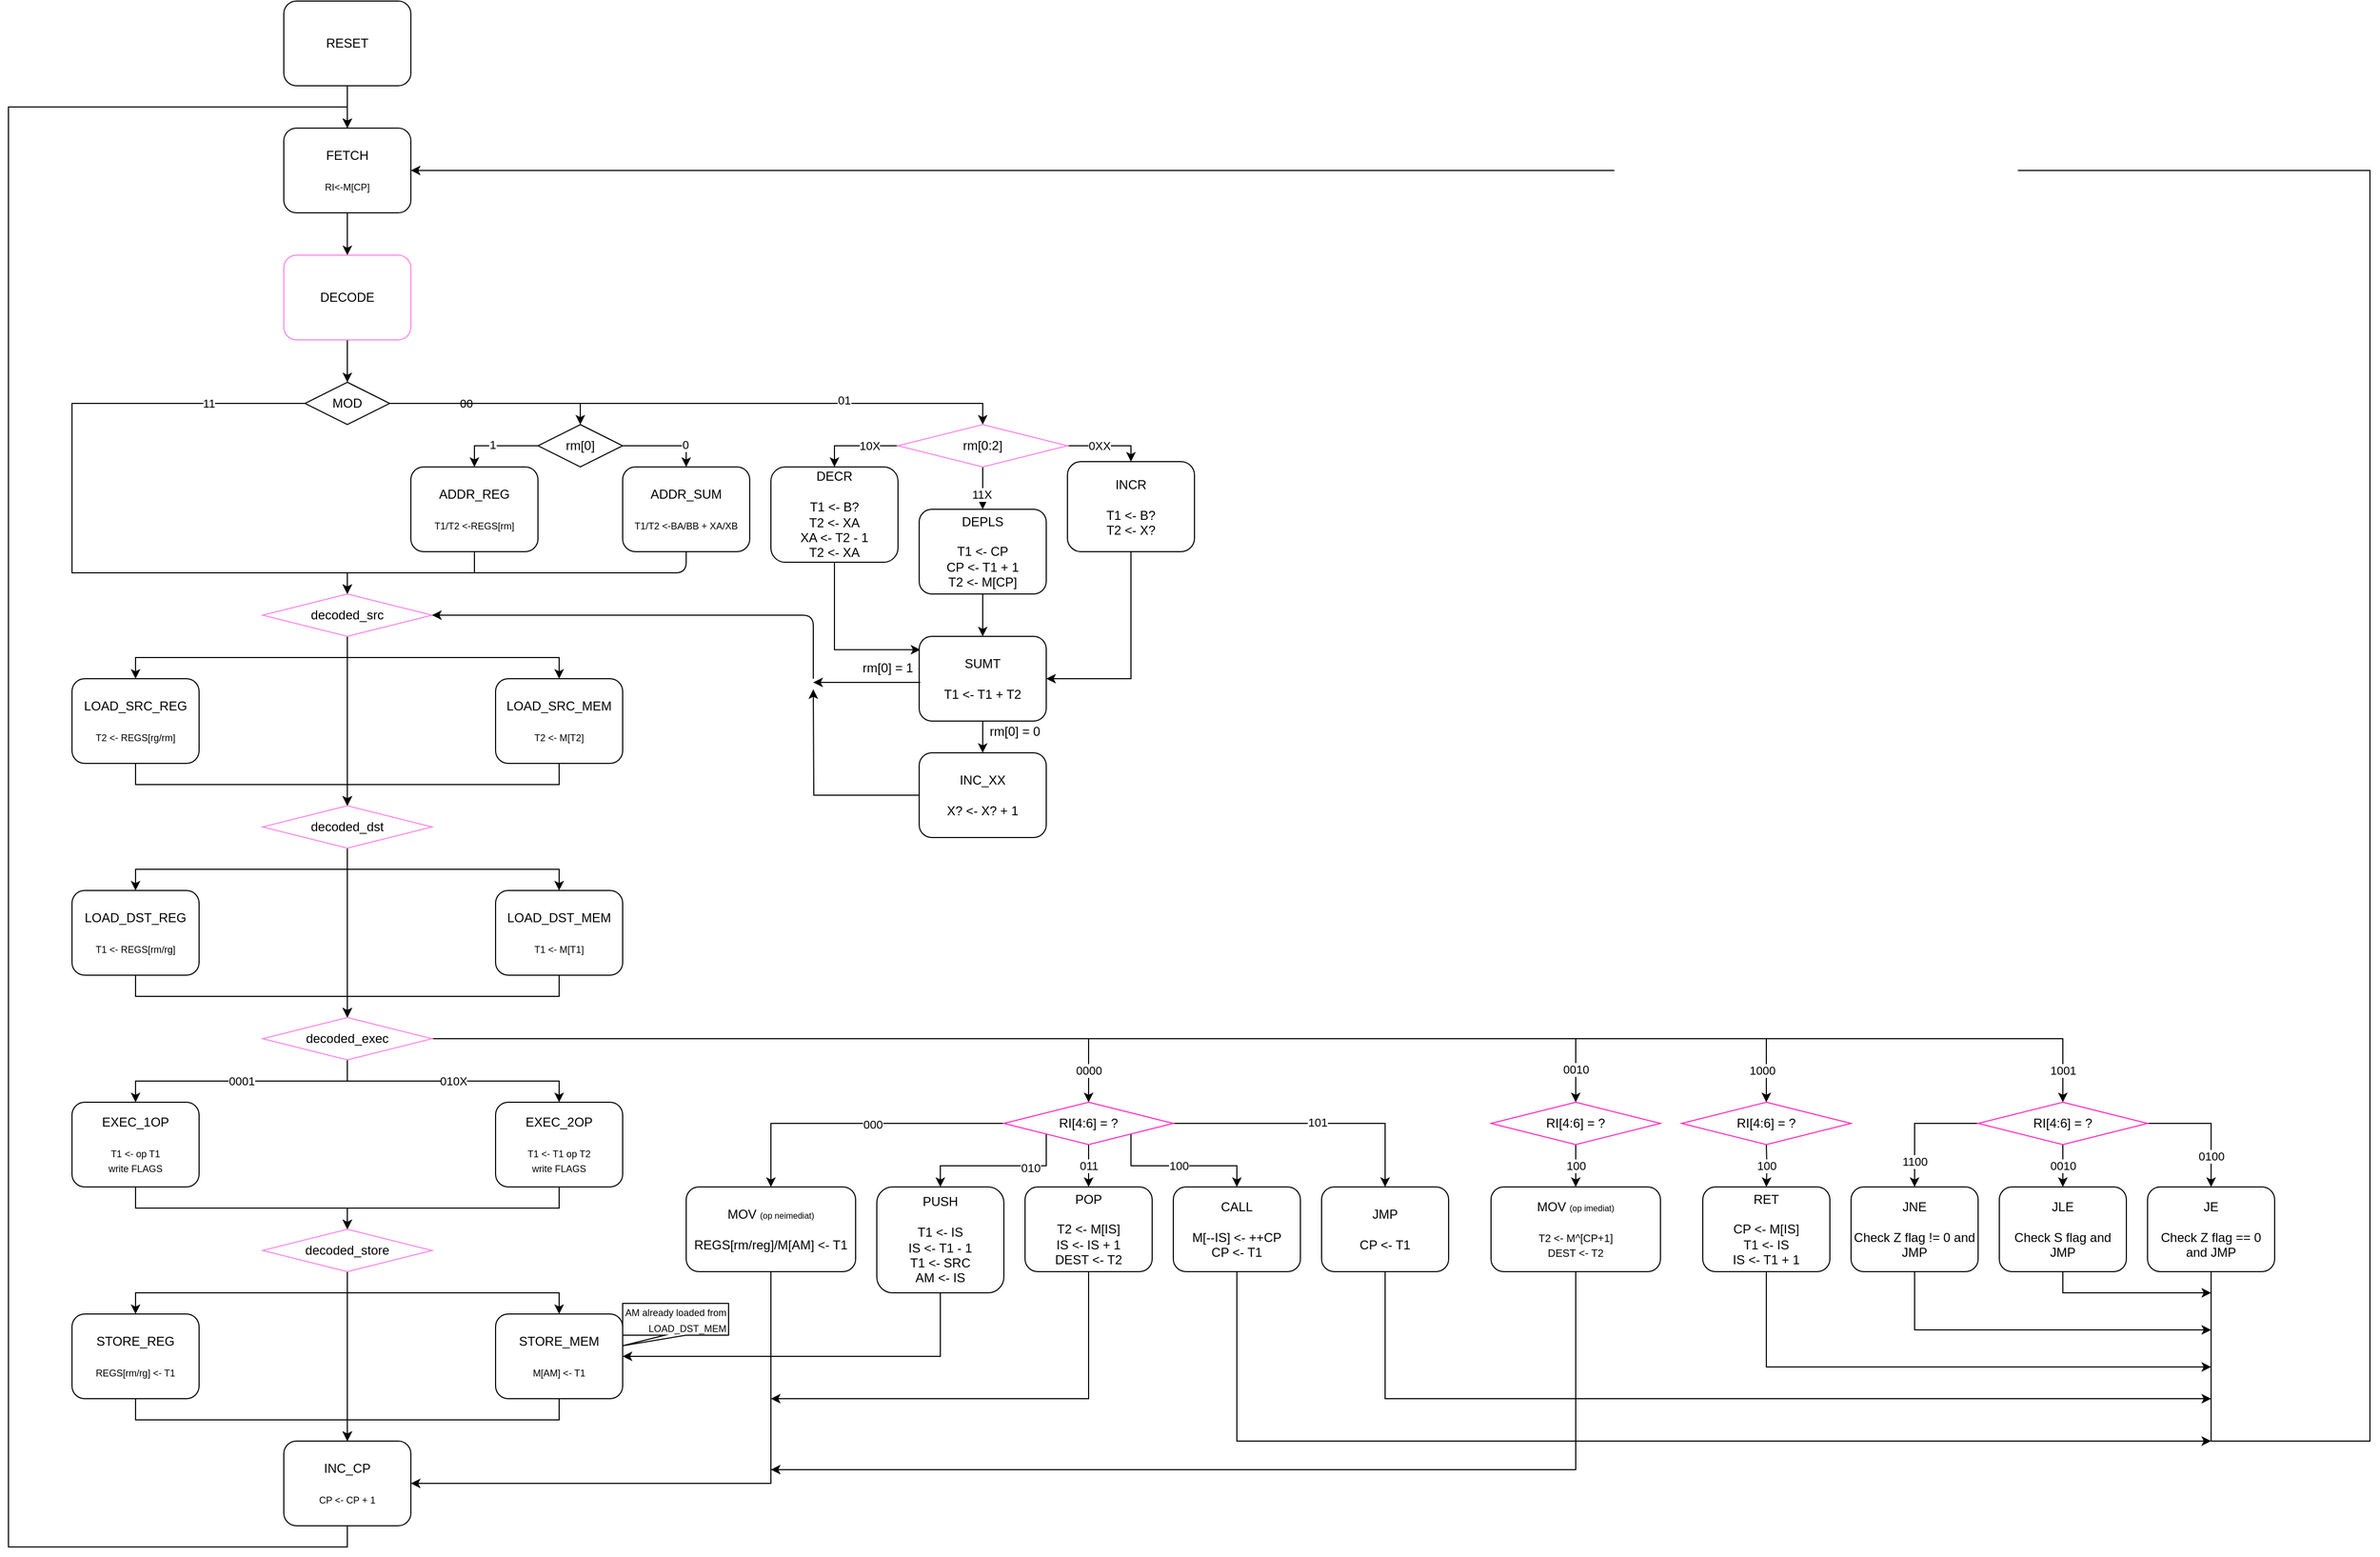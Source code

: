 <mxfile version="13.10.0" type="embed">
    <diagram id="VAak4zVuxn0rO6DeIEPW" name="Page-1">
        <mxGraphModel dx="723" dy="764" grid="1" gridSize="10" guides="1" tooltips="1" connect="1" arrows="1" fold="1" page="1" pageScale="1" pageWidth="2336" pageHeight="1654" background="none" math="0" shadow="0">
            <root>
                <mxCell id="0"/>
                <mxCell id="1" parent="0"/>
                <mxCell id="iAYCXvHIWAFckB1Etig7-43" style="edgeStyle=orthogonalEdgeStyle;rounded=0;orthogonalLoop=1;jettySize=auto;html=1;entryX=0.5;entryY=0;entryDx=0;entryDy=0;" parent="1" source="iAYCXvHIWAFckB1Etig7-1" target="iAYCXvHIWAFckB1Etig7-2" edge="1">
                    <mxGeometry relative="1" as="geometry"/>
                </mxCell>
                <mxCell id="iAYCXvHIWAFckB1Etig7-1" value="RESET" style="rounded=1;whiteSpace=wrap;html=1;" parent="1" vertex="1">
                    <mxGeometry x="300" y="40" width="120" height="80" as="geometry"/>
                </mxCell>
                <mxCell id="iAYCXvHIWAFckB1Etig7-44" style="edgeStyle=orthogonalEdgeStyle;rounded=0;orthogonalLoop=1;jettySize=auto;html=1;exitX=0.5;exitY=1;exitDx=0;exitDy=0;entryX=0.5;entryY=0;entryDx=0;entryDy=0;" parent="1" source="iAYCXvHIWAFckB1Etig7-2" target="iAYCXvHIWAFckB1Etig7-4" edge="1">
                    <mxGeometry relative="1" as="geometry"/>
                </mxCell>
                <mxCell id="iAYCXvHIWAFckB1Etig7-2" value="FETCH&lt;br&gt;&lt;br&gt;&lt;font style=&quot;font-size: 9px&quot;&gt;RI&amp;lt;-M[CP]&lt;/font&gt;" style="rounded=1;whiteSpace=wrap;html=1;" parent="1" vertex="1">
                    <mxGeometry x="300" y="160" width="120" height="80" as="geometry"/>
                </mxCell>
                <mxCell id="iAYCXvHIWAFckB1Etig7-13" style="edgeStyle=orthogonalEdgeStyle;rounded=0;orthogonalLoop=1;jettySize=auto;html=1;entryX=0.5;entryY=0;entryDx=0;entryDy=0;" parent="1" source="iAYCXvHIWAFckB1Etig7-4" target="iAYCXvHIWAFckB1Etig7-9" edge="1">
                    <mxGeometry relative="1" as="geometry"/>
                </mxCell>
                <mxCell id="iAYCXvHIWAFckB1Etig7-4" value="DECODE" style="rounded=1;whiteSpace=wrap;html=1;strokeColor=#FF82E7;" parent="1" vertex="1">
                    <mxGeometry x="300" y="280" width="120" height="80" as="geometry"/>
                </mxCell>
                <mxCell id="iAYCXvHIWAFckB1Etig7-23" style="edgeStyle=orthogonalEdgeStyle;rounded=0;orthogonalLoop=1;jettySize=auto;html=1;" parent="1" source="iAYCXvHIWAFckB1Etig7-7" edge="1">
                    <mxGeometry relative="1" as="geometry">
                        <mxPoint x="360" y="600" as="targetPoint"/>
                        <Array as="points">
                            <mxPoint x="480" y="580"/>
                        </Array>
                    </mxGeometry>
                </mxCell>
                <mxCell id="iAYCXvHIWAFckB1Etig7-7" value="ADDR_REG&lt;br&gt;&lt;br&gt;&lt;font style=&quot;font-size: 9px&quot;&gt;T1/T2 &amp;lt;-REGS[rm]&lt;/font&gt;" style="rounded=1;whiteSpace=wrap;html=1;" parent="1" vertex="1">
                    <mxGeometry x="420" y="480" width="120" height="80" as="geometry"/>
                </mxCell>
                <mxCell id="iAYCXvHIWAFckB1Etig7-8" value="ADDR_SUM&lt;br&gt;&lt;br&gt;&lt;span style=&quot;font-size: 9px&quot;&gt;T1/T2 &amp;lt;-BA/BB + XA/XB&lt;/span&gt;" style="rounded=1;whiteSpace=wrap;html=1;" parent="1" vertex="1">
                    <mxGeometry x="620" y="480" width="120" height="80" as="geometry"/>
                </mxCell>
                <mxCell id="iAYCXvHIWAFckB1Etig7-11" style="edgeStyle=orthogonalEdgeStyle;rounded=0;orthogonalLoop=1;jettySize=auto;html=1;entryX=0.5;entryY=0;entryDx=0;entryDy=0;" parent="1" source="iAYCXvHIWAFckB1Etig7-9" target="iAYCXvHIWAFckB1Etig7-10" edge="1">
                    <mxGeometry relative="1" as="geometry"/>
                </mxCell>
                <mxCell id="iAYCXvHIWAFckB1Etig7-12" value="00" style="edgeLabel;html=1;align=center;verticalAlign=middle;resizable=0;points=[];" parent="iAYCXvHIWAFckB1Etig7-11" vertex="1" connectable="0">
                    <mxGeometry x="-0.28" y="-2" relative="1" as="geometry">
                        <mxPoint y="-2" as="offset"/>
                    </mxGeometry>
                </mxCell>
                <mxCell id="iAYCXvHIWAFckB1Etig7-19" style="edgeStyle=orthogonalEdgeStyle;rounded=0;orthogonalLoop=1;jettySize=auto;html=1;" parent="1" source="iAYCXvHIWAFckB1Etig7-9" edge="1">
                    <mxGeometry relative="1" as="geometry">
                        <mxPoint x="360" y="600" as="targetPoint"/>
                        <Array as="points">
                            <mxPoint x="100" y="420"/>
                            <mxPoint x="100" y="580"/>
                            <mxPoint x="360" y="580"/>
                        </Array>
                    </mxGeometry>
                </mxCell>
                <mxCell id="iAYCXvHIWAFckB1Etig7-26" value="11" style="edgeLabel;html=1;align=center;verticalAlign=middle;resizable=0;points=[];" parent="iAYCXvHIWAFckB1Etig7-19" vertex="1" connectable="0">
                    <mxGeometry x="-0.723" y="3" relative="1" as="geometry">
                        <mxPoint y="-3" as="offset"/>
                    </mxGeometry>
                </mxCell>
                <mxCell id="Hm8rbI-ClMYhHfi-btwp-1" style="edgeStyle=orthogonalEdgeStyle;rounded=0;orthogonalLoop=1;jettySize=auto;html=1;entryX=0.5;entryY=0;entryDx=0;entryDy=0;" parent="1" source="iAYCXvHIWAFckB1Etig7-9" target="Hm8rbI-ClMYhHfi-btwp-74" edge="1">
                    <mxGeometry relative="1" as="geometry">
                        <mxPoint x="900" y="480" as="targetPoint"/>
                        <Array as="points">
                            <mxPoint x="960" y="420"/>
                        </Array>
                    </mxGeometry>
                </mxCell>
                <mxCell id="Hm8rbI-ClMYhHfi-btwp-2" value="01" style="edgeLabel;html=1;align=center;verticalAlign=middle;resizable=0;points=[];" parent="Hm8rbI-ClMYhHfi-btwp-1" vertex="1" connectable="0">
                    <mxGeometry x="0.477" y="3" relative="1" as="geometry">
                        <mxPoint as="offset"/>
                    </mxGeometry>
                </mxCell>
                <mxCell id="iAYCXvHIWAFckB1Etig7-9" value="MOD" style="rhombus;whiteSpace=wrap;html=1;" parent="1" vertex="1">
                    <mxGeometry x="320" y="400" width="80" height="40" as="geometry"/>
                </mxCell>
                <mxCell id="iAYCXvHIWAFckB1Etig7-15" style="edgeStyle=orthogonalEdgeStyle;rounded=0;orthogonalLoop=1;jettySize=auto;html=1;entryX=0.5;entryY=0;entryDx=0;entryDy=0;" parent="1" source="iAYCXvHIWAFckB1Etig7-10" target="iAYCXvHIWAFckB1Etig7-7" edge="1">
                    <mxGeometry relative="1" as="geometry">
                        <Array as="points">
                            <mxPoint x="480" y="460"/>
                        </Array>
                    </mxGeometry>
                </mxCell>
                <mxCell id="iAYCXvHIWAFckB1Etig7-17" value="1" style="edgeLabel;html=1;align=center;verticalAlign=middle;resizable=0;points=[];" parent="iAYCXvHIWAFckB1Etig7-15" vertex="1" connectable="0">
                    <mxGeometry x="0.092" y="-1" relative="1" as="geometry">
                        <mxPoint as="offset"/>
                    </mxGeometry>
                </mxCell>
                <mxCell id="iAYCXvHIWAFckB1Etig7-16" style="edgeStyle=orthogonalEdgeStyle;rounded=0;orthogonalLoop=1;jettySize=auto;html=1;" parent="1" source="iAYCXvHIWAFckB1Etig7-10" target="iAYCXvHIWAFckB1Etig7-8" edge="1">
                    <mxGeometry relative="1" as="geometry">
                        <Array as="points">
                            <mxPoint x="580" y="460"/>
                            <mxPoint x="680" y="460"/>
                        </Array>
                    </mxGeometry>
                </mxCell>
                <mxCell id="iAYCXvHIWAFckB1Etig7-18" value="0" style="edgeLabel;html=1;align=center;verticalAlign=middle;resizable=0;points=[];" parent="iAYCXvHIWAFckB1Etig7-16" vertex="1" connectable="0">
                    <mxGeometry x="0.46" y="1" relative="1" as="geometry">
                        <mxPoint as="offset"/>
                    </mxGeometry>
                </mxCell>
                <mxCell id="iAYCXvHIWAFckB1Etig7-10" value="rm[0]" style="rhombus;whiteSpace=wrap;html=1;" parent="1" vertex="1">
                    <mxGeometry x="540" y="440" width="80" height="40" as="geometry"/>
                </mxCell>
                <mxCell id="iAYCXvHIWAFckB1Etig7-29" style="edgeStyle=orthogonalEdgeStyle;rounded=0;orthogonalLoop=1;jettySize=auto;html=1;entryX=0.5;entryY=0;entryDx=0;entryDy=0;" parent="1" target="iAYCXvHIWAFckB1Etig7-27" edge="1">
                    <mxGeometry relative="1" as="geometry">
                        <mxPoint x="360" y="650" as="sourcePoint"/>
                        <Array as="points">
                            <mxPoint x="360" y="660"/>
                            <mxPoint x="160" y="660"/>
                        </Array>
                    </mxGeometry>
                </mxCell>
                <mxCell id="iAYCXvHIWAFckB1Etig7-30" style="edgeStyle=orthogonalEdgeStyle;rounded=0;orthogonalLoop=1;jettySize=auto;html=1;entryX=0.5;entryY=0;entryDx=0;entryDy=0;" parent="1" target="iAYCXvHIWAFckB1Etig7-28" edge="1">
                    <mxGeometry relative="1" as="geometry">
                        <mxPoint x="360" y="660" as="sourcePoint"/>
                        <Array as="points">
                            <mxPoint x="560" y="660"/>
                        </Array>
                    </mxGeometry>
                </mxCell>
                <mxCell id="iAYCXvHIWAFckB1Etig7-32" style="edgeStyle=orthogonalEdgeStyle;rounded=0;orthogonalLoop=1;jettySize=auto;html=1;entryX=0.5;entryY=0;entryDx=0;entryDy=0;exitX=0.5;exitY=1;exitDx=0;exitDy=0;" parent="1" source="iAYCXvHIWAFckB1Etig7-20" target="iAYCXvHIWAFckB1Etig7-31" edge="1">
                    <mxGeometry relative="1" as="geometry">
                        <mxPoint x="360" y="670" as="sourcePoint"/>
                    </mxGeometry>
                </mxCell>
                <mxCell id="iAYCXvHIWAFckB1Etig7-20" value="decoded_src" style="rhombus;whiteSpace=wrap;html=1;strokeColor=#FF82E7;" parent="1" vertex="1">
                    <mxGeometry x="280" y="600" width="160" height="40" as="geometry"/>
                </mxCell>
                <mxCell id="iAYCXvHIWAFckB1Etig7-25" value="" style="endArrow=none;html=1;exitX=0.5;exitY=1;exitDx=0;exitDy=0;" parent="1" source="iAYCXvHIWAFckB1Etig7-8" edge="1">
                    <mxGeometry width="50" height="50" relative="1" as="geometry">
                        <mxPoint x="680" y="580" as="sourcePoint"/>
                        <mxPoint x="480" y="580" as="targetPoint"/>
                        <Array as="points">
                            <mxPoint x="680" y="580"/>
                        </Array>
                    </mxGeometry>
                </mxCell>
                <mxCell id="iAYCXvHIWAFckB1Etig7-33" style="edgeStyle=orthogonalEdgeStyle;rounded=0;orthogonalLoop=1;jettySize=auto;html=1;entryX=0.5;entryY=0;entryDx=0;entryDy=0;" parent="1" source="iAYCXvHIWAFckB1Etig7-27" target="iAYCXvHIWAFckB1Etig7-31" edge="1">
                    <mxGeometry relative="1" as="geometry">
                        <Array as="points">
                            <mxPoint x="160" y="780"/>
                            <mxPoint x="360" y="780"/>
                        </Array>
                    </mxGeometry>
                </mxCell>
                <mxCell id="iAYCXvHIWAFckB1Etig7-27" value="LOAD_SRC_REG&lt;br&gt;&lt;br&gt;&lt;font style=&quot;font-size: 9px&quot;&gt;T2 &amp;lt;- REGS[rg/rm]&lt;/font&gt;" style="rounded=1;whiteSpace=wrap;html=1;" parent="1" vertex="1">
                    <mxGeometry x="100" y="680" width="120" height="80" as="geometry"/>
                </mxCell>
                <mxCell id="iAYCXvHIWAFckB1Etig7-34" style="edgeStyle=orthogonalEdgeStyle;rounded=0;orthogonalLoop=1;jettySize=auto;html=1;entryX=0.5;entryY=0;entryDx=0;entryDy=0;" parent="1" source="iAYCXvHIWAFckB1Etig7-28" target="iAYCXvHIWAFckB1Etig7-31" edge="1">
                    <mxGeometry relative="1" as="geometry">
                        <mxPoint x="360" y="770" as="targetPoint"/>
                        <Array as="points">
                            <mxPoint x="560" y="780"/>
                            <mxPoint x="360" y="780"/>
                        </Array>
                    </mxGeometry>
                </mxCell>
                <mxCell id="iAYCXvHIWAFckB1Etig7-28" value="LOAD_SRC_MEM&lt;br&gt;&lt;br&gt;&lt;font style=&quot;font-size: 9px&quot;&gt;T2 &amp;lt;- M[T2]&lt;/font&gt;" style="rounded=1;whiteSpace=wrap;html=1;" parent="1" vertex="1">
                    <mxGeometry x="500" y="680" width="120" height="80" as="geometry"/>
                </mxCell>
                <mxCell id="iAYCXvHIWAFckB1Etig7-41" style="edgeStyle=orthogonalEdgeStyle;rounded=0;orthogonalLoop=1;jettySize=auto;html=1;" parent="1" source="iAYCXvHIWAFckB1Etig7-31" target="iAYCXvHIWAFckB1Etig7-36" edge="1">
                    <mxGeometry relative="1" as="geometry">
                        <Array as="points">
                            <mxPoint x="360" y="860"/>
                            <mxPoint x="160" y="860"/>
                        </Array>
                    </mxGeometry>
                </mxCell>
                <mxCell id="iAYCXvHIWAFckB1Etig7-42" style="edgeStyle=orthogonalEdgeStyle;rounded=0;orthogonalLoop=1;jettySize=auto;html=1;entryX=0.5;entryY=0;entryDx=0;entryDy=0;" parent="1" source="iAYCXvHIWAFckB1Etig7-31" target="iAYCXvHIWAFckB1Etig7-37" edge="1">
                    <mxGeometry relative="1" as="geometry">
                        <Array as="points">
                            <mxPoint x="360" y="860"/>
                            <mxPoint x="560" y="860"/>
                        </Array>
                    </mxGeometry>
                </mxCell>
                <mxCell id="HZdBCll5ipVFU45x7O0A-1" style="edgeStyle=orthogonalEdgeStyle;rounded=0;orthogonalLoop=1;jettySize=auto;html=1;" parent="1" source="iAYCXvHIWAFckB1Etig7-31" target="iAYCXvHIWAFckB1Etig7-49" edge="1">
                    <mxGeometry relative="1" as="geometry"/>
                </mxCell>
                <mxCell id="iAYCXvHIWAFckB1Etig7-31" value="decoded_dst" style="rhombus;whiteSpace=wrap;html=1;strokeColor=#FF82E7;" parent="1" vertex="1">
                    <mxGeometry x="280" y="800" width="160" height="40" as="geometry"/>
                </mxCell>
                <mxCell id="iAYCXvHIWAFckB1Etig7-52" style="edgeStyle=orthogonalEdgeStyle;rounded=0;orthogonalLoop=1;jettySize=auto;html=1;entryX=0.5;entryY=0;entryDx=0;entryDy=0;" parent="1" source="iAYCXvHIWAFckB1Etig7-36" target="iAYCXvHIWAFckB1Etig7-49" edge="1">
                    <mxGeometry relative="1" as="geometry">
                        <Array as="points">
                            <mxPoint x="160" y="980"/>
                            <mxPoint x="360" y="980"/>
                        </Array>
                    </mxGeometry>
                </mxCell>
                <mxCell id="iAYCXvHIWAFckB1Etig7-36" value="LOAD_DST_REG&lt;br&gt;&lt;br&gt;&lt;font style=&quot;font-size: 9px&quot;&gt;T1 &amp;lt;- REGS[rm/rg]&lt;/font&gt;" style="rounded=1;whiteSpace=wrap;html=1;" parent="1" vertex="1">
                    <mxGeometry x="100" y="880" width="120" height="80" as="geometry"/>
                </mxCell>
                <mxCell id="iAYCXvHIWAFckB1Etig7-53" style="edgeStyle=orthogonalEdgeStyle;rounded=0;orthogonalLoop=1;jettySize=auto;html=1;entryX=0.5;entryY=0;entryDx=0;entryDy=0;" parent="1" source="iAYCXvHIWAFckB1Etig7-37" target="iAYCXvHIWAFckB1Etig7-49" edge="1">
                    <mxGeometry relative="1" as="geometry">
                        <Array as="points">
                            <mxPoint x="560" y="980"/>
                            <mxPoint x="360" y="980"/>
                        </Array>
                    </mxGeometry>
                </mxCell>
                <mxCell id="iAYCXvHIWAFckB1Etig7-37" value="LOAD_DST_MEM&lt;br&gt;&lt;br&gt;&lt;font style=&quot;font-size: 9px&quot;&gt;T1 &amp;lt;- M[T1]&lt;/font&gt;" style="rounded=1;whiteSpace=wrap;html=1;" parent="1" vertex="1">
                    <mxGeometry x="500" y="880" width="120" height="80" as="geometry"/>
                </mxCell>
                <mxCell id="iAYCXvHIWAFckB1Etig7-47" style="edgeStyle=orthogonalEdgeStyle;rounded=0;orthogonalLoop=1;jettySize=auto;html=1;" parent="1" source="iAYCXvHIWAFckB1Etig7-49" target="iAYCXvHIWAFckB1Etig7-50" edge="1">
                    <mxGeometry relative="1" as="geometry">
                        <Array as="points">
                            <mxPoint x="360" y="1060"/>
                            <mxPoint x="160" y="1060"/>
                        </Array>
                    </mxGeometry>
                </mxCell>
                <mxCell id="Hm8rbI-ClMYhHfi-btwp-5" value="0001" style="edgeLabel;html=1;align=center;verticalAlign=middle;resizable=0;points=[];" parent="iAYCXvHIWAFckB1Etig7-47" vertex="1" connectable="0">
                    <mxGeometry x="0.157" y="3" relative="1" as="geometry">
                        <mxPoint x="18.69" y="-3.06" as="offset"/>
                    </mxGeometry>
                </mxCell>
                <mxCell id="iAYCXvHIWAFckB1Etig7-48" style="edgeStyle=orthogonalEdgeStyle;rounded=0;orthogonalLoop=1;jettySize=auto;html=1;entryX=0.5;entryY=0;entryDx=0;entryDy=0;" parent="1" source="iAYCXvHIWAFckB1Etig7-49" target="iAYCXvHIWAFckB1Etig7-51" edge="1">
                    <mxGeometry relative="1" as="geometry">
                        <Array as="points">
                            <mxPoint x="360" y="1060"/>
                            <mxPoint x="560" y="1060"/>
                        </Array>
                    </mxGeometry>
                </mxCell>
                <mxCell id="Hm8rbI-ClMYhHfi-btwp-6" value="010X" style="edgeLabel;html=1;align=center;verticalAlign=middle;resizable=0;points=[];" parent="iAYCXvHIWAFckB1Etig7-48" vertex="1" connectable="0">
                    <mxGeometry x="-0.205" y="3" relative="1" as="geometry">
                        <mxPoint x="24.72" y="2.94" as="offset"/>
                    </mxGeometry>
                </mxCell>
                <mxCell id="Hm8rbI-ClMYhHfi-btwp-7" style="edgeStyle=orthogonalEdgeStyle;rounded=0;orthogonalLoop=1;jettySize=auto;html=1;entryX=0.5;entryY=0;entryDx=0;entryDy=0;" parent="1" source="iAYCXvHIWAFckB1Etig7-49" target="Hm8rbI-ClMYhHfi-btwp-11" edge="1">
                    <mxGeometry relative="1" as="geometry">
                        <mxPoint x="1180" y="1080" as="targetPoint"/>
                        <Array as="points">
                            <mxPoint x="1060" y="1020"/>
                        </Array>
                    </mxGeometry>
                </mxCell>
                <mxCell id="Hm8rbI-ClMYhHfi-btwp-8" value="0000" style="edgeLabel;html=1;align=center;verticalAlign=middle;resizable=0;points=[];" parent="Hm8rbI-ClMYhHfi-btwp-7" vertex="1" connectable="0">
                    <mxGeometry x="-0.016" y="-1" relative="1" as="geometry">
                        <mxPoint x="285.52" y="29" as="offset"/>
                    </mxGeometry>
                </mxCell>
                <mxCell id="Hm8rbI-ClMYhHfi-btwp-26" style="edgeStyle=orthogonalEdgeStyle;rounded=0;orthogonalLoop=1;jettySize=auto;html=1;" parent="1" source="iAYCXvHIWAFckB1Etig7-49" target="Hm8rbI-ClMYhHfi-btwp-28" edge="1">
                    <mxGeometry relative="1" as="geometry">
                        <mxPoint x="1540" y="1080" as="targetPoint"/>
                    </mxGeometry>
                </mxCell>
                <mxCell id="Hm8rbI-ClMYhHfi-btwp-27" value="1000" style="edgeLabel;html=1;align=center;verticalAlign=middle;resizable=0;points=[];" parent="Hm8rbI-ClMYhHfi-btwp-26" vertex="1" connectable="0">
                    <mxGeometry x="0.649" y="1" relative="1" as="geometry">
                        <mxPoint x="167.59" y="31" as="offset"/>
                    </mxGeometry>
                </mxCell>
                <mxCell id="Hm8rbI-ClMYhHfi-btwp-32" style="edgeStyle=orthogonalEdgeStyle;rounded=0;orthogonalLoop=1;jettySize=auto;html=1;entryX=0.5;entryY=0;entryDx=0;entryDy=0;" parent="1" source="iAYCXvHIWAFckB1Etig7-49" target="Hm8rbI-ClMYhHfi-btwp-31" edge="1">
                    <mxGeometry relative="1" as="geometry">
                        <Array as="points">
                            <mxPoint x="1980" y="1020"/>
                        </Array>
                    </mxGeometry>
                </mxCell>
                <mxCell id="Hm8rbI-ClMYhHfi-btwp-33" value="1001" style="edgeLabel;html=1;align=center;verticalAlign=middle;resizable=0;points=[];" parent="Hm8rbI-ClMYhHfi-btwp-32" vertex="1" connectable="0">
                    <mxGeometry x="0.788" y="-1" relative="1" as="geometry">
                        <mxPoint x="109.66" y="29" as="offset"/>
                    </mxGeometry>
                </mxCell>
                <mxCell id="Hm8rbI-ClMYhHfi-btwp-48" style="edgeStyle=orthogonalEdgeStyle;rounded=0;orthogonalLoop=1;jettySize=auto;html=1;" parent="1" source="iAYCXvHIWAFckB1Etig7-49" target="Hm8rbI-ClMYhHfi-btwp-46" edge="1">
                    <mxGeometry relative="1" as="geometry"/>
                </mxCell>
                <mxCell id="Hm8rbI-ClMYhHfi-btwp-49" value="0010" style="edgeLabel;html=1;align=center;verticalAlign=middle;resizable=0;points=[];" parent="Hm8rbI-ClMYhHfi-btwp-48" vertex="1" connectable="0">
                    <mxGeometry x="0.956" y="-1" relative="1" as="geometry">
                        <mxPoint x="0.97" y="-5.83" as="offset"/>
                    </mxGeometry>
                </mxCell>
                <mxCell id="iAYCXvHIWAFckB1Etig7-49" value="decoded_exec" style="rhombus;whiteSpace=wrap;html=1;strokeColor=#FF82E7;" parent="1" vertex="1">
                    <mxGeometry x="280" y="1000" width="160" height="40" as="geometry"/>
                </mxCell>
                <mxCell id="iAYCXvHIWAFckB1Etig7-59" style="edgeStyle=orthogonalEdgeStyle;rounded=0;orthogonalLoop=1;jettySize=auto;html=1;entryX=0.5;entryY=0;entryDx=0;entryDy=0;" parent="1" source="iAYCXvHIWAFckB1Etig7-50" target="iAYCXvHIWAFckB1Etig7-56" edge="1">
                    <mxGeometry relative="1" as="geometry">
                        <Array as="points">
                            <mxPoint x="160" y="1180"/>
                            <mxPoint x="360" y="1180"/>
                        </Array>
                    </mxGeometry>
                </mxCell>
                <mxCell id="iAYCXvHIWAFckB1Etig7-50" value="EXEC_1OP&lt;br&gt;&lt;br&gt;&lt;font style=&quot;font-size: 9px&quot;&gt;T1 &amp;lt;- op T1&lt;br&gt;write FLAGS&lt;br&gt;&lt;/font&gt;" style="rounded=1;whiteSpace=wrap;html=1;" parent="1" vertex="1">
                    <mxGeometry x="100" y="1080" width="120" height="80" as="geometry"/>
                </mxCell>
                <mxCell id="iAYCXvHIWAFckB1Etig7-60" style="edgeStyle=orthogonalEdgeStyle;rounded=0;orthogonalLoop=1;jettySize=auto;html=1;entryX=0.5;entryY=0;entryDx=0;entryDy=0;" parent="1" source="iAYCXvHIWAFckB1Etig7-51" target="iAYCXvHIWAFckB1Etig7-56" edge="1">
                    <mxGeometry relative="1" as="geometry">
                        <Array as="points">
                            <mxPoint x="560" y="1180"/>
                            <mxPoint x="360" y="1180"/>
                        </Array>
                    </mxGeometry>
                </mxCell>
                <mxCell id="iAYCXvHIWAFckB1Etig7-51" value="EXEC_2OP&lt;br&gt;&lt;br&gt;&lt;font style=&quot;font-size: 9px&quot;&gt;T1 &amp;lt;- T1 op T2&lt;br&gt;write FLAGS&lt;br&gt;&lt;/font&gt;" style="rounded=1;whiteSpace=wrap;html=1;" parent="1" vertex="1">
                    <mxGeometry x="500" y="1080" width="120" height="80" as="geometry"/>
                </mxCell>
                <mxCell id="iAYCXvHIWAFckB1Etig7-54" style="edgeStyle=orthogonalEdgeStyle;rounded=0;orthogonalLoop=1;jettySize=auto;html=1;" parent="1" source="iAYCXvHIWAFckB1Etig7-56" target="iAYCXvHIWAFckB1Etig7-57" edge="1">
                    <mxGeometry relative="1" as="geometry">
                        <Array as="points">
                            <mxPoint x="360" y="1260"/>
                            <mxPoint x="160" y="1260"/>
                        </Array>
                    </mxGeometry>
                </mxCell>
                <mxCell id="iAYCXvHIWAFckB1Etig7-55" style="edgeStyle=orthogonalEdgeStyle;rounded=0;orthogonalLoop=1;jettySize=auto;html=1;entryX=0.5;entryY=0;entryDx=0;entryDy=0;" parent="1" source="iAYCXvHIWAFckB1Etig7-56" target="iAYCXvHIWAFckB1Etig7-58" edge="1">
                    <mxGeometry relative="1" as="geometry">
                        <Array as="points">
                            <mxPoint x="360" y="1260"/>
                            <mxPoint x="560" y="1260"/>
                        </Array>
                    </mxGeometry>
                </mxCell>
                <mxCell id="iAYCXvHIWAFckB1Etig7-64" style="edgeStyle=orthogonalEdgeStyle;rounded=0;orthogonalLoop=1;jettySize=auto;html=1;entryX=0.5;entryY=0;entryDx=0;entryDy=0;" parent="1" source="iAYCXvHIWAFckB1Etig7-56" target="iAYCXvHIWAFckB1Etig7-61" edge="1">
                    <mxGeometry relative="1" as="geometry"/>
                </mxCell>
                <mxCell id="iAYCXvHIWAFckB1Etig7-56" value="decoded_store" style="rhombus;whiteSpace=wrap;html=1;strokeColor=#FF82E7;" parent="1" vertex="1">
                    <mxGeometry x="280" y="1200" width="160" height="40" as="geometry"/>
                </mxCell>
                <mxCell id="iAYCXvHIWAFckB1Etig7-62" style="edgeStyle=orthogonalEdgeStyle;rounded=0;orthogonalLoop=1;jettySize=auto;html=1;entryX=0.5;entryY=0;entryDx=0;entryDy=0;" parent="1" source="iAYCXvHIWAFckB1Etig7-57" target="iAYCXvHIWAFckB1Etig7-61" edge="1">
                    <mxGeometry relative="1" as="geometry">
                        <Array as="points">
                            <mxPoint x="160" y="1380"/>
                            <mxPoint x="360" y="1380"/>
                        </Array>
                    </mxGeometry>
                </mxCell>
                <mxCell id="iAYCXvHIWAFckB1Etig7-57" value="STORE_REG&lt;br&gt;&lt;br&gt;&lt;span style=&quot;font-size: 9px&quot;&gt;REGS[rm/rg] &amp;lt;- T1&lt;/span&gt;" style="rounded=1;whiteSpace=wrap;html=1;" parent="1" vertex="1">
                    <mxGeometry x="100" y="1280" width="120" height="80" as="geometry"/>
                </mxCell>
                <mxCell id="iAYCXvHIWAFckB1Etig7-63" style="edgeStyle=orthogonalEdgeStyle;rounded=0;orthogonalLoop=1;jettySize=auto;html=1;entryX=0.5;entryY=0;entryDx=0;entryDy=0;" parent="1" source="iAYCXvHIWAFckB1Etig7-58" target="iAYCXvHIWAFckB1Etig7-61" edge="1">
                    <mxGeometry relative="1" as="geometry">
                        <Array as="points">
                            <mxPoint x="560" y="1380"/>
                            <mxPoint x="360" y="1380"/>
                        </Array>
                    </mxGeometry>
                </mxCell>
                <mxCell id="iAYCXvHIWAFckB1Etig7-58" value="STORE_MEM&lt;br&gt;&lt;br&gt;&lt;font style=&quot;font-size: 9px&quot;&gt;M[AM] &amp;lt;- T1&lt;/font&gt;" style="rounded=1;whiteSpace=wrap;html=1;" parent="1" vertex="1">
                    <mxGeometry x="500" y="1280" width="120" height="80" as="geometry"/>
                </mxCell>
                <mxCell id="iAYCXvHIWAFckB1Etig7-65" style="edgeStyle=orthogonalEdgeStyle;rounded=0;orthogonalLoop=1;jettySize=auto;html=1;entryX=0.5;entryY=0;entryDx=0;entryDy=0;exitX=0.5;exitY=1;exitDx=0;exitDy=0;" parent="1" source="iAYCXvHIWAFckB1Etig7-61" target="iAYCXvHIWAFckB1Etig7-2" edge="1">
                    <mxGeometry relative="1" as="geometry">
                        <mxPoint x="400" y="140" as="targetPoint"/>
                        <Array as="points">
                            <mxPoint x="360" y="1500"/>
                            <mxPoint x="40" y="1500"/>
                            <mxPoint x="40" y="140"/>
                            <mxPoint x="360" y="140"/>
                        </Array>
                    </mxGeometry>
                </mxCell>
                <mxCell id="iAYCXvHIWAFckB1Etig7-61" value="INC_CP&lt;br&gt;&lt;br&gt;&lt;font style=&quot;font-size: 9px&quot;&gt;CP &amp;lt;- CP + 1&lt;br&gt;&lt;/font&gt;" style="rounded=1;whiteSpace=wrap;html=1;" parent="1" vertex="1">
                    <mxGeometry x="300" y="1400" width="120" height="80" as="geometry"/>
                </mxCell>
                <mxCell id="iAYCXvHIWAFckB1Etig7-66" value="&lt;font style=&quot;font-size: 9px&quot;&gt;AM already loaded from LOAD_DST_MEM&lt;/font&gt;" style="shape=callout;whiteSpace=wrap;html=1;perimeter=calloutPerimeter;position2=0;size=10;position=0.4;align=right;" parent="1" vertex="1">
                    <mxGeometry x="620" y="1270" width="100" height="40" as="geometry"/>
                </mxCell>
                <mxCell id="Hm8rbI-ClMYhHfi-btwp-18" style="edgeStyle=orthogonalEdgeStyle;rounded=0;orthogonalLoop=1;jettySize=auto;html=1;entryX=0.5;entryY=0;entryDx=0;entryDy=0;" parent="1" source="Hm8rbI-ClMYhHfi-btwp-11" target="Hm8rbI-ClMYhHfi-btwp-62" edge="1">
                    <mxGeometry relative="1" as="geometry">
                        <mxPoint x="860" y="1155" as="targetPoint"/>
                    </mxGeometry>
                </mxCell>
                <mxCell id="Hm8rbI-ClMYhHfi-btwp-19" value="000" style="edgeLabel;html=1;align=center;verticalAlign=middle;resizable=0;points=[];" parent="Hm8rbI-ClMYhHfi-btwp-18" vertex="1" connectable="0">
                    <mxGeometry x="-0.111" y="1" relative="1" as="geometry">
                        <mxPoint as="offset"/>
                    </mxGeometry>
                </mxCell>
                <mxCell id="Hm8rbI-ClMYhHfi-btwp-20" style="edgeStyle=orthogonalEdgeStyle;rounded=0;orthogonalLoop=1;jettySize=auto;html=1;entryX=0.5;entryY=0;entryDx=0;entryDy=0;" parent="1" source="Hm8rbI-ClMYhHfi-btwp-11" target="Hm8rbI-ClMYhHfi-btwp-63" edge="1">
                    <mxGeometry relative="1" as="geometry">
                        <mxPoint x="940" y="1160" as="targetPoint"/>
                        <Array as="points">
                            <mxPoint x="1020" y="1140"/>
                            <mxPoint x="920" y="1140"/>
                        </Array>
                    </mxGeometry>
                </mxCell>
                <mxCell id="Hm8rbI-ClMYhHfi-btwp-21" value="010" style="edgeLabel;html=1;align=center;verticalAlign=middle;resizable=0;points=[];" parent="Hm8rbI-ClMYhHfi-btwp-20" vertex="1" connectable="0">
                    <mxGeometry x="-0.395" y="2" relative="1" as="geometry">
                        <mxPoint as="offset"/>
                    </mxGeometry>
                </mxCell>
                <mxCell id="Hm8rbI-ClMYhHfi-btwp-22" value="011" style="edgeStyle=orthogonalEdgeStyle;rounded=0;orthogonalLoop=1;jettySize=auto;html=1;entryX=0.5;entryY=0;entryDx=0;entryDy=0;" parent="1" source="Hm8rbI-ClMYhHfi-btwp-11" target="Hm8rbI-ClMYhHfi-btwp-65" edge="1">
                    <mxGeometry relative="1" as="geometry">
                        <mxPoint x="1060" y="1160" as="targetPoint"/>
                    </mxGeometry>
                </mxCell>
                <mxCell id="Hm8rbI-ClMYhHfi-btwp-23" style="edgeStyle=orthogonalEdgeStyle;rounded=0;orthogonalLoop=1;jettySize=auto;html=1;entryX=0.5;entryY=0;entryDx=0;entryDy=0;" parent="1" source="Hm8rbI-ClMYhHfi-btwp-11" target="Hm8rbI-ClMYhHfi-btwp-67" edge="1">
                    <mxGeometry relative="1" as="geometry">
                        <mxPoint x="1300" y="1160" as="targetPoint"/>
                    </mxGeometry>
                </mxCell>
                <mxCell id="Hm8rbI-ClMYhHfi-btwp-24" value="101" style="edgeLabel;html=1;align=center;verticalAlign=middle;resizable=0;points=[];" parent="Hm8rbI-ClMYhHfi-btwp-23" vertex="1" connectable="0">
                    <mxGeometry x="0.048" y="1" relative="1" as="geometry">
                        <mxPoint as="offset"/>
                    </mxGeometry>
                </mxCell>
                <mxCell id="Hm8rbI-ClMYhHfi-btwp-25" value="100" style="edgeStyle=orthogonalEdgeStyle;rounded=0;orthogonalLoop=1;jettySize=auto;html=1;entryX=0.5;entryY=0;entryDx=0;entryDy=0;" parent="1" source="Hm8rbI-ClMYhHfi-btwp-11" target="Hm8rbI-ClMYhHfi-btwp-66" edge="1">
                    <mxGeometry relative="1" as="geometry">
                        <mxPoint x="1180" y="1160" as="targetPoint"/>
                        <Array as="points">
                            <mxPoint x="1100" y="1140"/>
                            <mxPoint x="1200" y="1140"/>
                        </Array>
                    </mxGeometry>
                </mxCell>
                <mxCell id="Hm8rbI-ClMYhHfi-btwp-11" value="RI[4:6] = ?" style="rhombus;whiteSpace=wrap;html=1;strokeColor=#FF26BD;" parent="1" vertex="1">
                    <mxGeometry x="980" y="1080" width="160" height="40" as="geometry"/>
                </mxCell>
                <mxCell id="Hm8rbI-ClMYhHfi-btwp-55" style="edgeStyle=orthogonalEdgeStyle;rounded=0;orthogonalLoop=1;jettySize=auto;html=1;exitX=0.5;exitY=1;exitDx=0;exitDy=0;entryX=1;entryY=0.5;entryDx=0;entryDy=0;" parent="1" source="Hm8rbI-ClMYhHfi-btwp-62" target="iAYCXvHIWAFckB1Etig7-61" edge="1">
                    <mxGeometry relative="1" as="geometry">
                        <mxPoint x="820" y="1190" as="sourcePoint"/>
                        <Array as="points">
                            <mxPoint x="760" y="1440"/>
                        </Array>
                        <mxPoint x="600" y="1490" as="targetPoint"/>
                    </mxGeometry>
                </mxCell>
                <mxCell id="Hm8rbI-ClMYhHfi-btwp-57" style="edgeStyle=orthogonalEdgeStyle;rounded=0;orthogonalLoop=1;jettySize=auto;html=1;entryX=1;entryY=0.5;entryDx=0;entryDy=0;exitX=0.5;exitY=1;exitDx=0;exitDy=0;" parent="1" source="Hm8rbI-ClMYhHfi-btwp-63" target="iAYCXvHIWAFckB1Etig7-58" edge="1">
                    <mxGeometry relative="1" as="geometry">
                        <mxPoint x="940" y="1240" as="sourcePoint"/>
                        <Array as="points">
                            <mxPoint x="920" y="1320"/>
                        </Array>
                    </mxGeometry>
                </mxCell>
                <mxCell id="Hm8rbI-ClMYhHfi-btwp-58" style="edgeStyle=orthogonalEdgeStyle;rounded=0;orthogonalLoop=1;jettySize=auto;html=1;exitX=0.5;exitY=1;exitDx=0;exitDy=0;" parent="1" source="Hm8rbI-ClMYhHfi-btwp-65" edge="1">
                    <mxGeometry relative="1" as="geometry">
                        <mxPoint x="1060" y="1300" as="sourcePoint"/>
                        <Array as="points">
                            <mxPoint x="1060" y="1360"/>
                        </Array>
                        <mxPoint x="760" y="1360" as="targetPoint"/>
                    </mxGeometry>
                </mxCell>
                <mxCell id="Hm8rbI-ClMYhHfi-btwp-30" value="100" style="edgeStyle=orthogonalEdgeStyle;rounded=0;orthogonalLoop=1;jettySize=auto;html=1;entryX=0.5;entryY=0;entryDx=0;entryDy=0;" parent="1" target="Hm8rbI-ClMYhHfi-btwp-68" edge="1">
                    <mxGeometry relative="1" as="geometry">
                        <mxPoint x="1700" y="1120" as="sourcePoint"/>
                        <mxPoint x="1700" y="1160" as="targetPoint"/>
                    </mxGeometry>
                </mxCell>
                <mxCell id="Hm8rbI-ClMYhHfi-btwp-28" value="RI[4:6] = ?" style="rhombus;whiteSpace=wrap;html=1;strokeColor=#FF26BD;" parent="1" vertex="1">
                    <mxGeometry x="1620" y="1080" width="160" height="40" as="geometry"/>
                </mxCell>
                <mxCell id="Hm8rbI-ClMYhHfi-btwp-40" style="edgeStyle=orthogonalEdgeStyle;rounded=0;orthogonalLoop=1;jettySize=auto;html=1;entryX=0.5;entryY=0;entryDx=0;entryDy=0;" parent="1" source="Hm8rbI-ClMYhHfi-btwp-31" target="Hm8rbI-ClMYhHfi-btwp-71" edge="1">
                    <mxGeometry relative="1" as="geometry">
                        <mxPoint x="1840" y="1160" as="targetPoint"/>
                        <Array as="points">
                            <mxPoint x="1840" y="1100"/>
                        </Array>
                    </mxGeometry>
                </mxCell>
                <mxCell id="Hm8rbI-ClMYhHfi-btwp-41" value="1100" style="edgeLabel;html=1;align=center;verticalAlign=middle;resizable=0;points=[];" parent="Hm8rbI-ClMYhHfi-btwp-40" vertex="1" connectable="0">
                    <mxGeometry x="0.532" y="-1" relative="1" as="geometry">
                        <mxPoint x="0.97" y="3.41" as="offset"/>
                    </mxGeometry>
                </mxCell>
                <mxCell id="Hm8rbI-ClMYhHfi-btwp-42" value="0010" style="edgeStyle=orthogonalEdgeStyle;rounded=0;orthogonalLoop=1;jettySize=auto;html=1;entryX=0.5;entryY=0;entryDx=0;entryDy=0;" parent="1" source="Hm8rbI-ClMYhHfi-btwp-31" target="Hm8rbI-ClMYhHfi-btwp-72" edge="1">
                    <mxGeometry relative="1" as="geometry">
                        <mxPoint x="1960" y="1160" as="targetPoint"/>
                    </mxGeometry>
                </mxCell>
                <mxCell id="Hm8rbI-ClMYhHfi-btwp-43" style="edgeStyle=orthogonalEdgeStyle;rounded=0;orthogonalLoop=1;jettySize=auto;html=1;entryX=0.5;entryY=0;entryDx=0;entryDy=0;" parent="1" source="Hm8rbI-ClMYhHfi-btwp-31" target="Hm8rbI-ClMYhHfi-btwp-73" edge="1">
                    <mxGeometry relative="1" as="geometry">
                        <mxPoint x="2080" y="1160" as="targetPoint"/>
                        <Array as="points">
                            <mxPoint x="2120" y="1100"/>
                        </Array>
                    </mxGeometry>
                </mxCell>
                <mxCell id="Hm8rbI-ClMYhHfi-btwp-44" value="0100" style="edgeLabel;html=1;align=center;verticalAlign=middle;resizable=0;points=[];" parent="Hm8rbI-ClMYhHfi-btwp-43" vertex="1" connectable="0">
                    <mxGeometry x="0.091" y="-1" relative="1" as="geometry">
                        <mxPoint x="0.97" y="25.55" as="offset"/>
                    </mxGeometry>
                </mxCell>
                <mxCell id="Hm8rbI-ClMYhHfi-btwp-31" value="RI[4:6] = ?" style="rhombus;whiteSpace=wrap;html=1;strokeColor=#FF26BD;" parent="1" vertex="1">
                    <mxGeometry x="1900" y="1080" width="160" height="40" as="geometry"/>
                </mxCell>
                <mxCell id="Hm8rbI-ClMYhHfi-btwp-53" style="edgeStyle=orthogonalEdgeStyle;rounded=0;orthogonalLoop=1;jettySize=auto;html=1;entryX=1;entryY=0.5;entryDx=0;entryDy=0;exitX=0.5;exitY=1;exitDx=0;exitDy=0;" parent="1" source="Hm8rbI-ClMYhHfi-btwp-73" target="iAYCXvHIWAFckB1Etig7-2" edge="1">
                    <mxGeometry relative="1" as="geometry">
                        <mxPoint x="2080" y="1250" as="sourcePoint"/>
                        <Array as="points">
                            <mxPoint x="2120" y="1400"/>
                            <mxPoint x="2270" y="1400"/>
                            <mxPoint x="2270" y="200"/>
                        </Array>
                    </mxGeometry>
                </mxCell>
                <mxCell id="Hm8rbI-ClMYhHfi-btwp-45" value="100" style="edgeStyle=orthogonalEdgeStyle;rounded=0;orthogonalLoop=1;jettySize=auto;html=1;entryX=0.5;entryY=0;entryDx=0;entryDy=0;" parent="1" source="Hm8rbI-ClMYhHfi-btwp-46" target="Hm8rbI-ClMYhHfi-btwp-64" edge="1">
                    <mxGeometry relative="1" as="geometry">
                        <mxPoint x="1520" y="1160" as="targetPoint"/>
                    </mxGeometry>
                </mxCell>
                <mxCell id="Hm8rbI-ClMYhHfi-btwp-46" value="RI[4:6] = ?" style="rhombus;whiteSpace=wrap;html=1;strokeColor=#FF26BD;" parent="1" vertex="1">
                    <mxGeometry x="1440" y="1080" width="160" height="40" as="geometry"/>
                </mxCell>
                <mxCell id="Hm8rbI-ClMYhHfi-btwp-56" style="edgeStyle=orthogonalEdgeStyle;rounded=0;orthogonalLoop=1;jettySize=auto;html=1;exitX=0.5;exitY=1;exitDx=0;exitDy=0;" parent="1" source="Hm8rbI-ClMYhHfi-btwp-64" edge="1">
                    <mxGeometry relative="1" as="geometry">
                        <mxPoint x="1480" y="1280" as="sourcePoint"/>
                        <Array as="points">
                            <mxPoint x="1480" y="1427"/>
                            <mxPoint x="423" y="1427"/>
                        </Array>
                        <mxPoint x="760" y="1427" as="targetPoint"/>
                    </mxGeometry>
                </mxCell>
                <object label="&lt;font&gt;&lt;span style=&quot;font-size: 12px&quot;&gt;MOV&amp;nbsp;&lt;/span&gt;&lt;font style=&quot;font-size: 8px&quot;&gt;(op neimediat)&lt;/font&gt;&lt;br style=&quot;font-size: 12px&quot;&gt;&lt;span style=&quot;font-size: 12px&quot;&gt;&lt;br&gt;REGS[rm/reg]/M[AM] &amp;lt;- T1&lt;/span&gt;&lt;br&gt;&lt;/font&gt;" exemplu="MOV RB, IS:&#10;&#9;regs_addr = RB;&#10;&#9;regs_oe = 1;&#10;&#9;t1_we = 1;&#10;&#10;&#9;===&#10;&#10;&#9;alu_opcode = ADC;&#10;&#9;t2_oe = 0;&#10;&#9;t1_oe = 1;&#10;&#9;alu_carry = 0;&#10;&#10;&#9;===&#10;&#9;alu_oe = 1;&#10;&#9;regs_addr = IS;&#10;&#9;regs_we = 1;" id="Hm8rbI-ClMYhHfi-btwp-62">
                    <mxCell style="rounded=1;whiteSpace=wrap;html=1;" parent="1" vertex="1">
                        <mxGeometry x="680" y="1160" width="160" height="80" as="geometry"/>
                    </mxCell>
                </object>
                <object label="&lt;font&gt;PUSH&lt;br&gt;&lt;br&gt;T1 &amp;lt;- IS&lt;br&gt;IS &amp;lt;- T1 - 1&lt;br&gt;T1 &amp;lt;- SRC&lt;br&gt;AM &amp;lt;- IS&lt;br&gt;&lt;/font&gt;" comentariu="1. In T1 punem valoarea din src (fie din AM, fie din regs)&#10;2. Se decrementeaza IS ca sa se aloce un spatiu din stiva.&#10;3. In memoria de la IS-ul acum decrementat punem T1 (?)" id="Hm8rbI-ClMYhHfi-btwp-63">
                    <mxCell style="rounded=1;whiteSpace=wrap;html=1;" parent="1" vertex="1">
                        <mxGeometry x="860" y="1160" width="120" height="100" as="geometry"/>
                    </mxCell>
                </object>
                <object label="&lt;font style=&quot;font-size: 10px&quot;&gt;&lt;span style=&quot;font-size: 12px&quot;&gt;MOV&amp;nbsp;&lt;/span&gt;&lt;font style=&quot;font-size: 8px&quot;&gt;(op imediat)&lt;br&gt;&lt;br&gt;&lt;/font&gt;T2 &amp;lt;- M^[CP+1]&lt;br&gt;DEST &amp;lt;- T2&lt;br&gt;&lt;/font&gt;" teorie="Pentru MOV RA, 7&#10;&#10;1. incrementam CP ca sa ajungem la op imediat (7)&#10;2. Stocam adresa op imediat in AM&#10;3. Mutam valoarea lui op imediat (din AM) in T2&#10;4. Stocam adresa lui T1 in AM (T1 tine RA acum)&#10;5. Mutam valoarea lui T2 la adresa din AM (T1)" id="Hm8rbI-ClMYhHfi-btwp-64">
                    <mxCell style="rounded=1;whiteSpace=wrap;html=1;" parent="1" vertex="1">
                        <mxGeometry x="1440" y="1160" width="160" height="80" as="geometry"/>
                    </mxCell>
                </object>
                <object label="&lt;font style=&quot;font-size: 12px&quot;&gt;POP&lt;br&gt;&lt;br&gt;T2 &amp;lt;- M[IS]&lt;br&gt;IS &amp;lt;- IS + 1&lt;br&gt;DEST &amp;lt;- T2&lt;br&gt;&lt;/font&gt;" comentariu="1. Extragem valoarea din IS&#10;2. IS++ ca sa &quot;dezalocam&quot; bucata din stiva&#10;3. Returnam in DST valoarea din T2&#10;" id="Hm8rbI-ClMYhHfi-btwp-65">
                    <mxCell style="rounded=1;whiteSpace=wrap;html=1;" parent="1" vertex="1">
                        <mxGeometry x="1000" y="1160" width="120" height="80" as="geometry"/>
                    </mxCell>
                </object>
                <mxCell id="HZdBCll5ipVFU45x7O0A-6" style="edgeStyle=orthogonalEdgeStyle;rounded=0;orthogonalLoop=1;jettySize=auto;html=1;" parent="1" source="Hm8rbI-ClMYhHfi-btwp-66" edge="1">
                    <mxGeometry relative="1" as="geometry">
                        <mxPoint x="2120" y="1400.0" as="targetPoint"/>
                        <Array as="points">
                            <mxPoint x="1200" y="1400"/>
                        </Array>
                    </mxGeometry>
                </mxCell>
                <object label="&lt;font style=&quot;font-size: 12px&quot;&gt;CALL&lt;br&gt;&lt;br&gt;M[--IS] &amp;lt;- ++CP&lt;br&gt;CP &amp;lt;- T1&lt;br&gt;&lt;/font&gt;" comentariu="&#10;main:&#10;&#9;CALL caca;&#10;&#10;&#10;caca:&#10;&#9;...&#10;&#9;...&#10;&#9;...&#10;&#10;CP++;&#9;&#9;&#9;&#9;&lt;- la instructiunea urmatoare (++ pentru ca atunci cand te intorci, esti practic la 'pasul' urmator??)&#10;IS--;&#9;&#9;&#9;&#9;&lt;- aloca loc sa salvezi contextul????&#10;M[IS] &lt;- CP;&#9;&#9;&lt;- retine adresa pe care ar fi avut-o instructiunea urmatoare&#10;CP &lt;- T1 (caca);&#9;&lt;- te duci acum si executi CACA" id="Hm8rbI-ClMYhHfi-btwp-66">
                    <mxCell style="rounded=1;whiteSpace=wrap;html=1;" parent="1" vertex="1">
                        <mxGeometry x="1140" y="1160" width="120" height="80" as="geometry"/>
                    </mxCell>
                </object>
                <mxCell id="HZdBCll5ipVFU45x7O0A-5" style="edgeStyle=orthogonalEdgeStyle;rounded=0;orthogonalLoop=1;jettySize=auto;html=1;" parent="1" source="Hm8rbI-ClMYhHfi-btwp-67" edge="1">
                    <mxGeometry relative="1" as="geometry">
                        <mxPoint x="2120" y="1360" as="targetPoint"/>
                        <Array as="points">
                            <mxPoint x="1340" y="1360"/>
                            <mxPoint x="2120" y="1360"/>
                        </Array>
                    </mxGeometry>
                </mxCell>
                <object label="&lt;font style=&quot;font-size: 12px&quot;&gt;JMP&lt;br&gt;&lt;br&gt;CP &amp;lt;- T1&lt;br&gt;&lt;/font&gt;" comentariu="&#10;main:&#10;&#9;JMP caca;&#10;&#10;&#10;caca:&#10;&#9;...&#10;&#9;...&#10;&#9;...&#10;&#10;CP &lt;- T1 (caca);&#9;&lt;- te duci acum si executi CACA" id="Hm8rbI-ClMYhHfi-btwp-67">
                    <mxCell style="rounded=1;whiteSpace=wrap;html=1;" parent="1" vertex="1">
                        <mxGeometry x="1280" y="1160" width="120" height="80" as="geometry"/>
                    </mxCell>
                </object>
                <mxCell id="HZdBCll5ipVFU45x7O0A-4" style="edgeStyle=orthogonalEdgeStyle;rounded=0;orthogonalLoop=1;jettySize=auto;html=1;" parent="1" source="Hm8rbI-ClMYhHfi-btwp-68" edge="1">
                    <mxGeometry relative="1" as="geometry">
                        <mxPoint x="2120" y="1330.0" as="targetPoint"/>
                        <Array as="points">
                            <mxPoint x="1700" y="1330"/>
                        </Array>
                    </mxGeometry>
                </mxCell>
                <object label="&lt;font style=&quot;font-size: 12px&quot;&gt;RET&lt;br&gt;&lt;br&gt;CP &amp;lt;- M[IS]&lt;br&gt;T1 &amp;lt;- IS&lt;br&gt;IS &amp;lt;- T1 + 1&lt;br&gt;&lt;/font&gt;" comentariu="&#10;CP &lt;- M[IS]&#9;&#9;&#9;&lt;- te intorci la adresa salvata inainte sa chemi CALL&#10;IS++;&#9;&#9;&#9;&#9;&lt;- dezaloca locul alocat anterior pt context????" id="Hm8rbI-ClMYhHfi-btwp-68">
                    <mxCell style="rounded=1;whiteSpace=wrap;html=1;" parent="1" vertex="1">
                        <mxGeometry x="1640" y="1160" width="120" height="80" as="geometry"/>
                    </mxCell>
                </object>
                <mxCell id="HZdBCll5ipVFU45x7O0A-3" style="edgeStyle=orthogonalEdgeStyle;rounded=0;orthogonalLoop=1;jettySize=auto;html=1;" parent="1" source="Hm8rbI-ClMYhHfi-btwp-71" edge="1">
                    <mxGeometry relative="1" as="geometry">
                        <mxPoint x="2120" y="1295" as="targetPoint"/>
                        <Array as="points">
                            <mxPoint x="1840" y="1295"/>
                        </Array>
                    </mxGeometry>
                </mxCell>
                <object label="&lt;font style=&quot;font-size: 12px&quot;&gt;JNE&lt;br&gt;&lt;br&gt;Check Z flag != 0 and JMP&lt;br&gt;&lt;/font&gt;" comentariu="" id="Hm8rbI-ClMYhHfi-btwp-71">
                    <mxCell style="rounded=1;whiteSpace=wrap;html=1;" parent="1" vertex="1">
                        <mxGeometry x="1780" y="1160" width="120" height="80" as="geometry"/>
                    </mxCell>
                </object>
                <mxCell id="HZdBCll5ipVFU45x7O0A-2" style="edgeStyle=orthogonalEdgeStyle;rounded=0;orthogonalLoop=1;jettySize=auto;html=1;" parent="1" source="Hm8rbI-ClMYhHfi-btwp-72" edge="1">
                    <mxGeometry relative="1" as="geometry">
                        <mxPoint x="2120" y="1260" as="targetPoint"/>
                        <Array as="points">
                            <mxPoint x="1980" y="1260"/>
                        </Array>
                    </mxGeometry>
                </mxCell>
                <object label="&lt;font style=&quot;font-size: 12px&quot;&gt;JLE&lt;br&gt;&lt;br&gt;Check S flag and JMP&lt;br&gt;&lt;/font&gt;" comentariu="if (a&gt;b) inseamna a-b &gt;0 =&gt; face a-b si vede flag pt semn" id="Hm8rbI-ClMYhHfi-btwp-72">
                    <mxCell style="rounded=1;whiteSpace=wrap;html=1;" parent="1" vertex="1">
                        <mxGeometry x="1920" y="1160" width="120" height="80" as="geometry"/>
                    </mxCell>
                </object>
                <object label="&lt;font style=&quot;font-size: 12px&quot;&gt;JE&lt;br&gt;&lt;br&gt;Check Z flag == 0 and JMP&lt;br&gt;&lt;/font&gt;" comentariu="&#10;" id="Hm8rbI-ClMYhHfi-btwp-73">
                    <mxCell style="rounded=1;whiteSpace=wrap;html=1;" parent="1" vertex="1">
                        <mxGeometry x="2060" y="1160" width="120" height="80" as="geometry"/>
                    </mxCell>
                </object>
                <mxCell id="Hm8rbI-ClMYhHfi-btwp-86" style="edgeStyle=orthogonalEdgeStyle;rounded=0;orthogonalLoop=1;jettySize=auto;html=1;" parent="1" source="Hm8rbI-ClMYhHfi-btwp-74" target="Hm8rbI-ClMYhHfi-btwp-79" edge="1">
                    <mxGeometry relative="1" as="geometry">
                        <Array as="points">
                            <mxPoint x="960" y="520"/>
                        </Array>
                    </mxGeometry>
                </mxCell>
                <mxCell id="HZdBCll5ipVFU45x7O0A-8" value="11X" style="edgeLabel;html=1;align=center;verticalAlign=middle;resizable=0;points=[];" parent="Hm8rbI-ClMYhHfi-btwp-86" vertex="1" connectable="0">
                    <mxGeometry x="0.294" relative="1" as="geometry">
                        <mxPoint x="-0.83" as="offset"/>
                    </mxGeometry>
                </mxCell>
                <mxCell id="Hm8rbI-ClMYhHfi-btwp-88" style="edgeStyle=orthogonalEdgeStyle;rounded=0;orthogonalLoop=1;jettySize=auto;html=1;entryX=0.5;entryY=0;entryDx=0;entryDy=0;" parent="1" source="Hm8rbI-ClMYhHfi-btwp-74" target="Hm8rbI-ClMYhHfi-btwp-78" edge="1">
                    <mxGeometry relative="1" as="geometry">
                        <Array as="points">
                            <mxPoint x="820" y="460"/>
                        </Array>
                        <mxPoint x="820.0" y="520.0" as="targetPoint"/>
                    </mxGeometry>
                </mxCell>
                <mxCell id="HZdBCll5ipVFU45x7O0A-7" value="10X" style="edgeLabel;html=1;align=center;verticalAlign=middle;resizable=0;points=[];" parent="Hm8rbI-ClMYhHfi-btwp-88" vertex="1" connectable="0">
                    <mxGeometry x="-0.168" y="-2" relative="1" as="geometry">
                        <mxPoint x="5.83" y="2" as="offset"/>
                    </mxGeometry>
                </mxCell>
                <mxCell id="Hm8rbI-ClMYhHfi-btwp-93" value="0XX" style="edgeStyle=orthogonalEdgeStyle;rounded=0;orthogonalLoop=1;jettySize=auto;html=1;" parent="1" source="Hm8rbI-ClMYhHfi-btwp-74" target="Hm8rbI-ClMYhHfi-btwp-89" edge="1">
                    <mxGeometry x="-0.2" relative="1" as="geometry">
                        <Array as="points">
                            <mxPoint x="1100" y="460"/>
                        </Array>
                        <mxPoint as="offset"/>
                    </mxGeometry>
                </mxCell>
                <mxCell id="Hm8rbI-ClMYhHfi-btwp-74" value="rm[0:2]" style="rhombus;whiteSpace=wrap;html=1;strokeColor=#FF82E7;" parent="1" vertex="1">
                    <mxGeometry x="880" y="440" width="160" height="40" as="geometry"/>
                </mxCell>
                <mxCell id="HZdBCll5ipVFU45x7O0A-20" style="edgeStyle=orthogonalEdgeStyle;rounded=0;orthogonalLoop=1;jettySize=auto;html=1;entryX=0.009;entryY=0.158;entryDx=0;entryDy=0;entryPerimeter=0;" parent="1" source="Hm8rbI-ClMYhHfi-btwp-78" target="Hm8rbI-ClMYhHfi-btwp-80" edge="1">
                    <mxGeometry relative="1" as="geometry">
                        <mxPoint x="830" y="650.0" as="targetPoint"/>
                        <Array as="points">
                            <mxPoint x="820" y="653"/>
                        </Array>
                    </mxGeometry>
                </mxCell>
                <mxCell id="Hm8rbI-ClMYhHfi-btwp-78" value="DECR&lt;br&gt;&lt;br&gt;T1 &amp;lt;- B?&lt;br&gt;T2 &amp;lt;- XA&lt;br&gt;XA &amp;lt;- T2 - 1&lt;br&gt;T2 &amp;lt;- XA" style="rounded=1;whiteSpace=wrap;html=1;" parent="1" vertex="1">
                    <mxGeometry x="760" y="480" width="120" height="90" as="geometry"/>
                </mxCell>
                <mxCell id="HZdBCll5ipVFU45x7O0A-22" value="" style="edgeStyle=orthogonalEdgeStyle;rounded=0;orthogonalLoop=1;jettySize=auto;html=1;" parent="1" source="Hm8rbI-ClMYhHfi-btwp-79" target="Hm8rbI-ClMYhHfi-btwp-80" edge="1">
                    <mxGeometry relative="1" as="geometry"/>
                </mxCell>
                <mxCell id="Hm8rbI-ClMYhHfi-btwp-79" value="DEPLS&lt;br&gt;&lt;br&gt;T1 &amp;lt;- CP&lt;br&gt;CP &amp;lt;- T1 + 1&lt;br&gt;T2 &amp;lt;- M[CP]" style="rounded=1;whiteSpace=wrap;html=1;" parent="1" vertex="1">
                    <mxGeometry x="900" y="520" width="120" height="80" as="geometry"/>
                </mxCell>
                <mxCell id="HZdBCll5ipVFU45x7O0A-12" value="" style="edgeStyle=orthogonalEdgeStyle;rounded=0;orthogonalLoop=1;jettySize=auto;html=1;" parent="1" source="Hm8rbI-ClMYhHfi-btwp-80" target="HZdBCll5ipVFU45x7O0A-11" edge="1">
                    <mxGeometry relative="1" as="geometry"/>
                </mxCell>
                <mxCell id="Hm8rbI-ClMYhHfi-btwp-80" value="SUMT&lt;br&gt;&lt;br&gt;T1 &amp;lt;- T1 + T2" style="rounded=1;whiteSpace=wrap;html=1;" parent="1" vertex="1">
                    <mxGeometry x="900" y="640" width="120" height="80" as="geometry"/>
                </mxCell>
                <mxCell id="HZdBCll5ipVFU45x7O0A-10" value="" style="edgeStyle=orthogonalEdgeStyle;rounded=0;orthogonalLoop=1;jettySize=auto;html=1;entryX=1;entryY=0.5;entryDx=0;entryDy=0;" parent="1" source="Hm8rbI-ClMYhHfi-btwp-89" target="Hm8rbI-ClMYhHfi-btwp-80" edge="1">
                    <mxGeometry relative="1" as="geometry">
                        <mxPoint x="1100.0" y="645.0" as="targetPoint"/>
                        <Array as="points">
                            <mxPoint x="1100" y="680"/>
                        </Array>
                    </mxGeometry>
                </mxCell>
                <mxCell id="Hm8rbI-ClMYhHfi-btwp-89" value="INCR&lt;br&gt;&lt;br&gt;T1 &amp;lt;- B?&lt;br&gt;T2 &amp;lt;- X?" style="rounded=1;whiteSpace=wrap;html=1;" parent="1" vertex="1">
                    <mxGeometry x="1040" y="475" width="120" height="85" as="geometry"/>
                </mxCell>
                <mxCell id="HZdBCll5ipVFU45x7O0A-14" style="edgeStyle=orthogonalEdgeStyle;rounded=0;orthogonalLoop=1;jettySize=auto;html=1;" parent="1" source="HZdBCll5ipVFU45x7O0A-11" edge="1">
                    <mxGeometry relative="1" as="geometry">
                        <mxPoint x="800" y="690" as="targetPoint"/>
                    </mxGeometry>
                </mxCell>
                <mxCell id="HZdBCll5ipVFU45x7O0A-11" value="INC_XX&lt;br&gt;&lt;br&gt;X? &amp;lt;- X? + 1" style="rounded=1;whiteSpace=wrap;html=1;" parent="1" vertex="1">
                    <mxGeometry x="900" y="750" width="120" height="80" as="geometry"/>
                </mxCell>
                <mxCell id="HZdBCll5ipVFU45x7O0A-15" value="rm[0] = 0" style="text;html=1;align=center;verticalAlign=middle;resizable=0;points=[];autosize=1;" parent="1" vertex="1">
                    <mxGeometry x="960" y="720" width="60" height="20" as="geometry"/>
                </mxCell>
                <mxCell id="HZdBCll5ipVFU45x7O0A-16" value="rm[0] = 1" style="text;html=1;align=center;verticalAlign=middle;resizable=0;points=[];autosize=1;" parent="1" vertex="1">
                    <mxGeometry x="840" y="660" width="60" height="20" as="geometry"/>
                </mxCell>
                <mxCell id="HZdBCll5ipVFU45x7O0A-17" value="" style="edgeStyle=segmentEdgeStyle;endArrow=classic;html=1;exitX=1.018;exitY=1.175;exitDx=0;exitDy=0;exitPerimeter=0;" parent="1" source="HZdBCll5ipVFU45x7O0A-16" edge="1">
                    <mxGeometry width="50" height="50" relative="1" as="geometry">
                        <mxPoint x="710" y="740" as="sourcePoint"/>
                        <mxPoint x="800" y="684" as="targetPoint"/>
                    </mxGeometry>
                </mxCell>
                <mxCell id="HZdBCll5ipVFU45x7O0A-18" value="" style="edgeStyle=segmentEdgeStyle;endArrow=classic;html=1;entryX=1;entryY=0.5;entryDx=0;entryDy=0;" parent="1" target="iAYCXvHIWAFckB1Etig7-20" edge="1">
                    <mxGeometry width="50" height="50" relative="1" as="geometry">
                        <mxPoint x="800" y="680" as="sourcePoint"/>
                        <mxPoint x="750" y="690" as="targetPoint"/>
                        <Array as="points">
                            <mxPoint x="800" y="620"/>
                        </Array>
                    </mxGeometry>
                </mxCell>
            </root>
        </mxGraphModel>
    </diagram>
</mxfile>